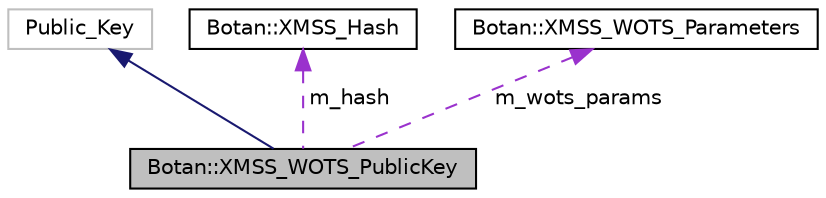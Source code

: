 digraph "Botan::XMSS_WOTS_PublicKey"
{
  edge [fontname="Helvetica",fontsize="10",labelfontname="Helvetica",labelfontsize="10"];
  node [fontname="Helvetica",fontsize="10",shape=record];
  Node3 [label="Botan::XMSS_WOTS_PublicKey",height=0.2,width=0.4,color="black", fillcolor="grey75", style="filled", fontcolor="black"];
  Node4 -> Node3 [dir="back",color="midnightblue",fontsize="10",style="solid"];
  Node4 [label="Public_Key",height=0.2,width=0.4,color="grey75", fillcolor="white", style="filled"];
  Node5 -> Node3 [dir="back",color="darkorchid3",fontsize="10",style="dashed",label=" m_hash" ];
  Node5 [label="Botan::XMSS_Hash",height=0.2,width=0.4,color="black", fillcolor="white", style="filled",URL="$class_botan_1_1_x_m_s_s___hash.html"];
  Node6 -> Node3 [dir="back",color="darkorchid3",fontsize="10",style="dashed",label=" m_wots_params" ];
  Node6 [label="Botan::XMSS_WOTS_Parameters",height=0.2,width=0.4,color="black", fillcolor="white", style="filled",URL="$class_botan_1_1_x_m_s_s___w_o_t_s___parameters.html"];
}
